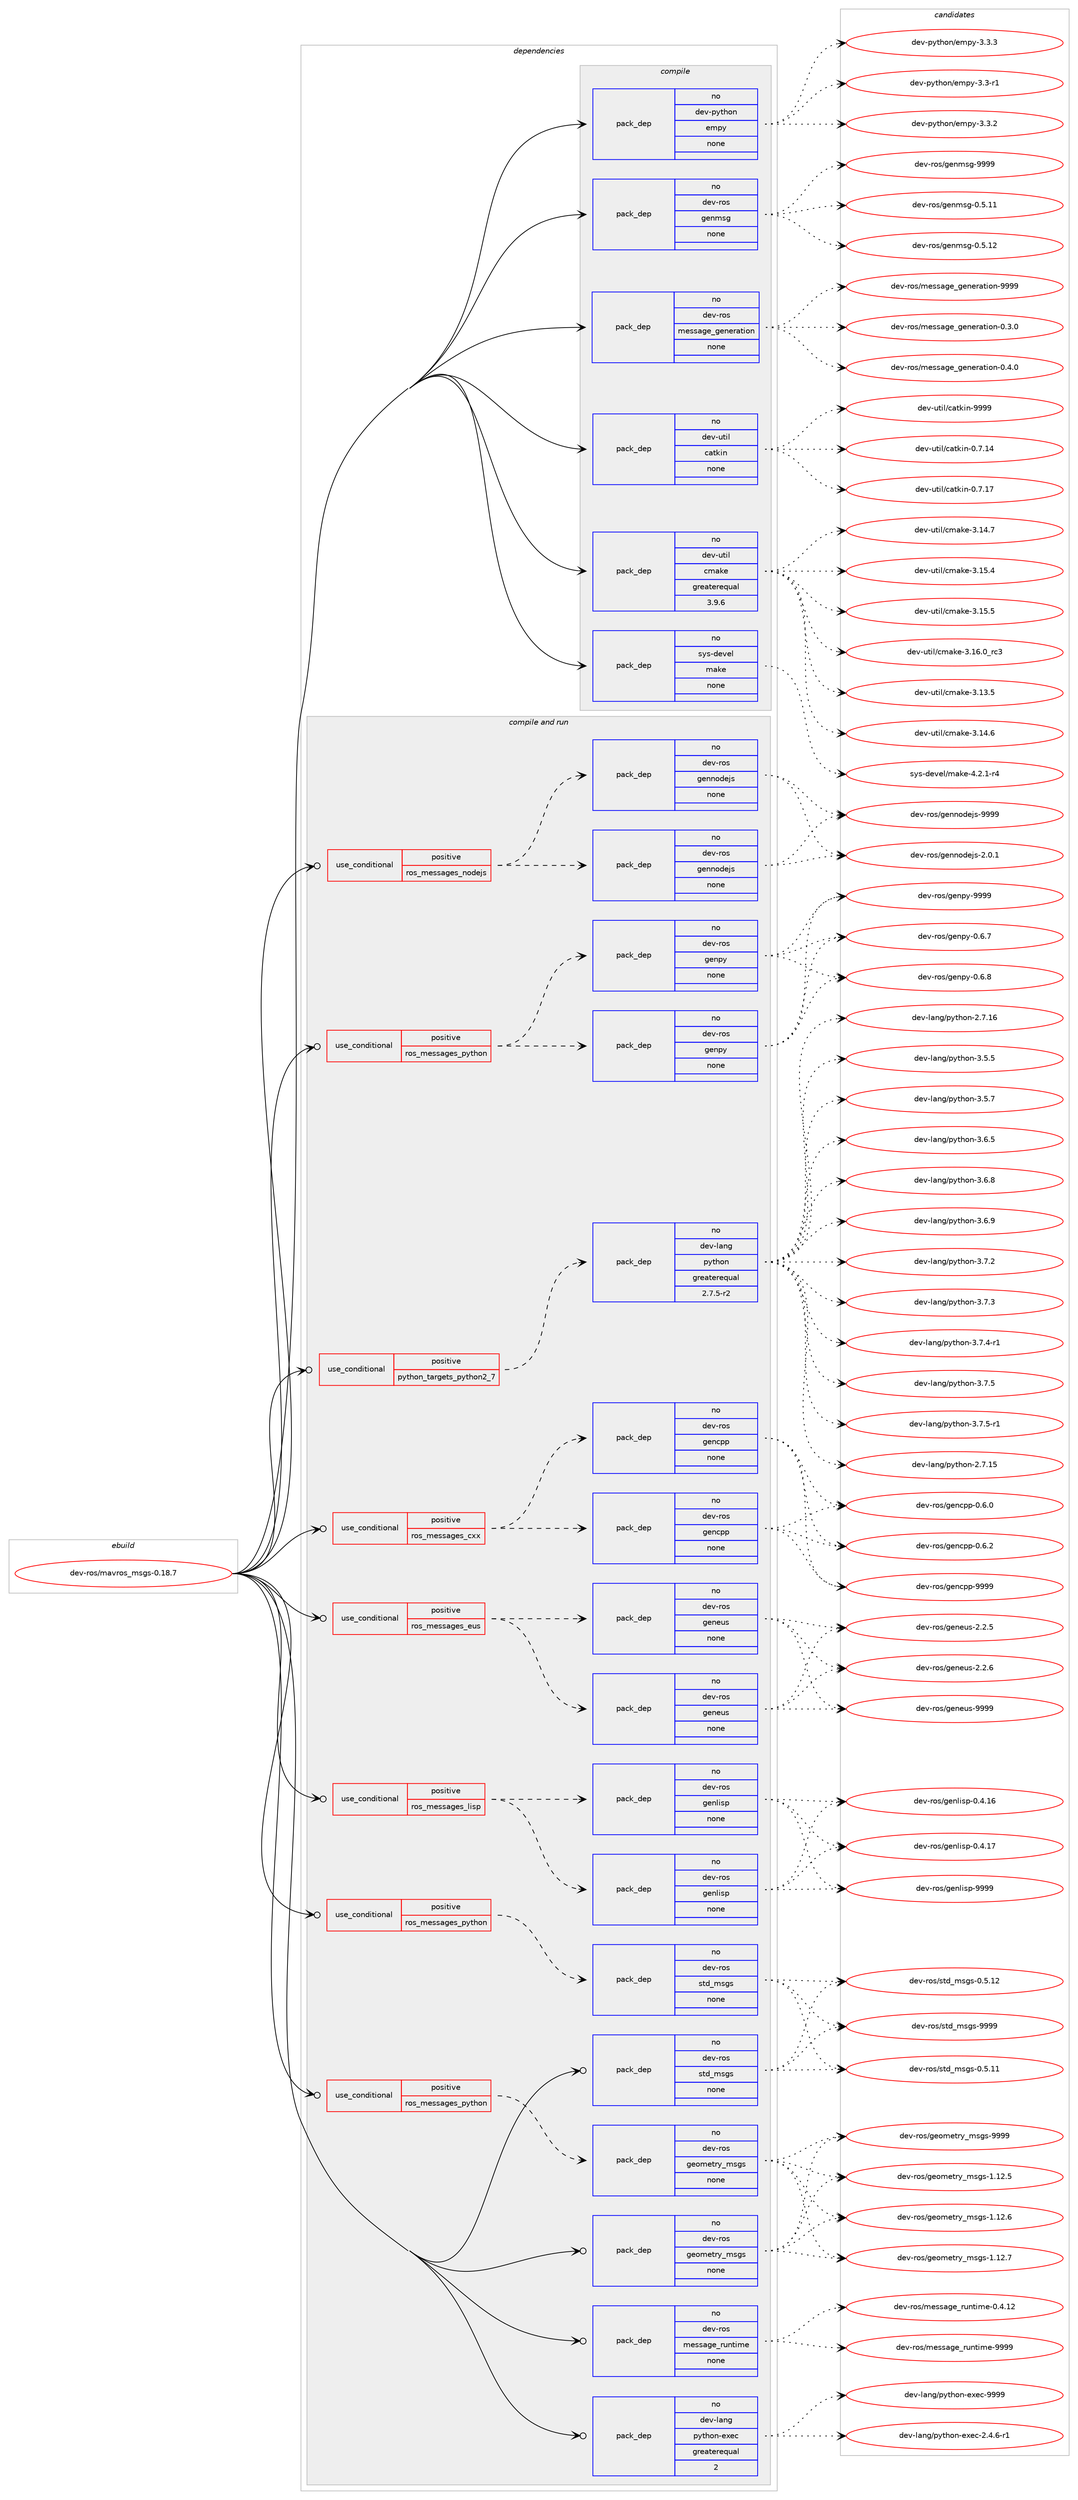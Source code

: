 digraph prolog {

# *************
# Graph options
# *************

newrank=true;
concentrate=true;
compound=true;
graph [rankdir=LR,fontname=Helvetica,fontsize=10,ranksep=1.5];#, ranksep=2.5, nodesep=0.2];
edge  [arrowhead=vee];
node  [fontname=Helvetica,fontsize=10];

# **********
# The ebuild
# **********

subgraph cluster_leftcol {
color=gray;
rank=same;
label=<<i>ebuild</i>>;
id [label="dev-ros/mavros_msgs-0.18.7", color=red, width=4, href="../dev-ros/mavros_msgs-0.18.7.svg"];
}

# ****************
# The dependencies
# ****************

subgraph cluster_midcol {
color=gray;
label=<<i>dependencies</i>>;
subgraph cluster_compile {
fillcolor="#eeeeee";
style=filled;
label=<<i>compile</i>>;
subgraph pack490181 {
dependency655840 [label=<<TABLE BORDER="0" CELLBORDER="1" CELLSPACING="0" CELLPADDING="4" WIDTH="220"><TR><TD ROWSPAN="6" CELLPADDING="30">pack_dep</TD></TR><TR><TD WIDTH="110">no</TD></TR><TR><TD>dev-python</TD></TR><TR><TD>empy</TD></TR><TR><TD>none</TD></TR><TR><TD></TD></TR></TABLE>>, shape=none, color=blue];
}
id:e -> dependency655840:w [weight=20,style="solid",arrowhead="vee"];
subgraph pack490182 {
dependency655841 [label=<<TABLE BORDER="0" CELLBORDER="1" CELLSPACING="0" CELLPADDING="4" WIDTH="220"><TR><TD ROWSPAN="6" CELLPADDING="30">pack_dep</TD></TR><TR><TD WIDTH="110">no</TD></TR><TR><TD>dev-ros</TD></TR><TR><TD>genmsg</TD></TR><TR><TD>none</TD></TR><TR><TD></TD></TR></TABLE>>, shape=none, color=blue];
}
id:e -> dependency655841:w [weight=20,style="solid",arrowhead="vee"];
subgraph pack490183 {
dependency655842 [label=<<TABLE BORDER="0" CELLBORDER="1" CELLSPACING="0" CELLPADDING="4" WIDTH="220"><TR><TD ROWSPAN="6" CELLPADDING="30">pack_dep</TD></TR><TR><TD WIDTH="110">no</TD></TR><TR><TD>dev-ros</TD></TR><TR><TD>message_generation</TD></TR><TR><TD>none</TD></TR><TR><TD></TD></TR></TABLE>>, shape=none, color=blue];
}
id:e -> dependency655842:w [weight=20,style="solid",arrowhead="vee"];
subgraph pack490184 {
dependency655843 [label=<<TABLE BORDER="0" CELLBORDER="1" CELLSPACING="0" CELLPADDING="4" WIDTH="220"><TR><TD ROWSPAN="6" CELLPADDING="30">pack_dep</TD></TR><TR><TD WIDTH="110">no</TD></TR><TR><TD>dev-util</TD></TR><TR><TD>catkin</TD></TR><TR><TD>none</TD></TR><TR><TD></TD></TR></TABLE>>, shape=none, color=blue];
}
id:e -> dependency655843:w [weight=20,style="solid",arrowhead="vee"];
subgraph pack490185 {
dependency655844 [label=<<TABLE BORDER="0" CELLBORDER="1" CELLSPACING="0" CELLPADDING="4" WIDTH="220"><TR><TD ROWSPAN="6" CELLPADDING="30">pack_dep</TD></TR><TR><TD WIDTH="110">no</TD></TR><TR><TD>dev-util</TD></TR><TR><TD>cmake</TD></TR><TR><TD>greaterequal</TD></TR><TR><TD>3.9.6</TD></TR></TABLE>>, shape=none, color=blue];
}
id:e -> dependency655844:w [weight=20,style="solid",arrowhead="vee"];
subgraph pack490186 {
dependency655845 [label=<<TABLE BORDER="0" CELLBORDER="1" CELLSPACING="0" CELLPADDING="4" WIDTH="220"><TR><TD ROWSPAN="6" CELLPADDING="30">pack_dep</TD></TR><TR><TD WIDTH="110">no</TD></TR><TR><TD>sys-devel</TD></TR><TR><TD>make</TD></TR><TR><TD>none</TD></TR><TR><TD></TD></TR></TABLE>>, shape=none, color=blue];
}
id:e -> dependency655845:w [weight=20,style="solid",arrowhead="vee"];
}
subgraph cluster_compileandrun {
fillcolor="#eeeeee";
style=filled;
label=<<i>compile and run</i>>;
subgraph cond153753 {
dependency655846 [label=<<TABLE BORDER="0" CELLBORDER="1" CELLSPACING="0" CELLPADDING="4"><TR><TD ROWSPAN="3" CELLPADDING="10">use_conditional</TD></TR><TR><TD>positive</TD></TR><TR><TD>python_targets_python2_7</TD></TR></TABLE>>, shape=none, color=red];
subgraph pack490187 {
dependency655847 [label=<<TABLE BORDER="0" CELLBORDER="1" CELLSPACING="0" CELLPADDING="4" WIDTH="220"><TR><TD ROWSPAN="6" CELLPADDING="30">pack_dep</TD></TR><TR><TD WIDTH="110">no</TD></TR><TR><TD>dev-lang</TD></TR><TR><TD>python</TD></TR><TR><TD>greaterequal</TD></TR><TR><TD>2.7.5-r2</TD></TR></TABLE>>, shape=none, color=blue];
}
dependency655846:e -> dependency655847:w [weight=20,style="dashed",arrowhead="vee"];
}
id:e -> dependency655846:w [weight=20,style="solid",arrowhead="odotvee"];
subgraph cond153754 {
dependency655848 [label=<<TABLE BORDER="0" CELLBORDER="1" CELLSPACING="0" CELLPADDING="4"><TR><TD ROWSPAN="3" CELLPADDING="10">use_conditional</TD></TR><TR><TD>positive</TD></TR><TR><TD>ros_messages_cxx</TD></TR></TABLE>>, shape=none, color=red];
subgraph pack490188 {
dependency655849 [label=<<TABLE BORDER="0" CELLBORDER="1" CELLSPACING="0" CELLPADDING="4" WIDTH="220"><TR><TD ROWSPAN="6" CELLPADDING="30">pack_dep</TD></TR><TR><TD WIDTH="110">no</TD></TR><TR><TD>dev-ros</TD></TR><TR><TD>gencpp</TD></TR><TR><TD>none</TD></TR><TR><TD></TD></TR></TABLE>>, shape=none, color=blue];
}
dependency655848:e -> dependency655849:w [weight=20,style="dashed",arrowhead="vee"];
subgraph pack490189 {
dependency655850 [label=<<TABLE BORDER="0" CELLBORDER="1" CELLSPACING="0" CELLPADDING="4" WIDTH="220"><TR><TD ROWSPAN="6" CELLPADDING="30">pack_dep</TD></TR><TR><TD WIDTH="110">no</TD></TR><TR><TD>dev-ros</TD></TR><TR><TD>gencpp</TD></TR><TR><TD>none</TD></TR><TR><TD></TD></TR></TABLE>>, shape=none, color=blue];
}
dependency655848:e -> dependency655850:w [weight=20,style="dashed",arrowhead="vee"];
}
id:e -> dependency655848:w [weight=20,style="solid",arrowhead="odotvee"];
subgraph cond153755 {
dependency655851 [label=<<TABLE BORDER="0" CELLBORDER="1" CELLSPACING="0" CELLPADDING="4"><TR><TD ROWSPAN="3" CELLPADDING="10">use_conditional</TD></TR><TR><TD>positive</TD></TR><TR><TD>ros_messages_eus</TD></TR></TABLE>>, shape=none, color=red];
subgraph pack490190 {
dependency655852 [label=<<TABLE BORDER="0" CELLBORDER="1" CELLSPACING="0" CELLPADDING="4" WIDTH="220"><TR><TD ROWSPAN="6" CELLPADDING="30">pack_dep</TD></TR><TR><TD WIDTH="110">no</TD></TR><TR><TD>dev-ros</TD></TR><TR><TD>geneus</TD></TR><TR><TD>none</TD></TR><TR><TD></TD></TR></TABLE>>, shape=none, color=blue];
}
dependency655851:e -> dependency655852:w [weight=20,style="dashed",arrowhead="vee"];
subgraph pack490191 {
dependency655853 [label=<<TABLE BORDER="0" CELLBORDER="1" CELLSPACING="0" CELLPADDING="4" WIDTH="220"><TR><TD ROWSPAN="6" CELLPADDING="30">pack_dep</TD></TR><TR><TD WIDTH="110">no</TD></TR><TR><TD>dev-ros</TD></TR><TR><TD>geneus</TD></TR><TR><TD>none</TD></TR><TR><TD></TD></TR></TABLE>>, shape=none, color=blue];
}
dependency655851:e -> dependency655853:w [weight=20,style="dashed",arrowhead="vee"];
}
id:e -> dependency655851:w [weight=20,style="solid",arrowhead="odotvee"];
subgraph cond153756 {
dependency655854 [label=<<TABLE BORDER="0" CELLBORDER="1" CELLSPACING="0" CELLPADDING="4"><TR><TD ROWSPAN="3" CELLPADDING="10">use_conditional</TD></TR><TR><TD>positive</TD></TR><TR><TD>ros_messages_lisp</TD></TR></TABLE>>, shape=none, color=red];
subgraph pack490192 {
dependency655855 [label=<<TABLE BORDER="0" CELLBORDER="1" CELLSPACING="0" CELLPADDING="4" WIDTH="220"><TR><TD ROWSPAN="6" CELLPADDING="30">pack_dep</TD></TR><TR><TD WIDTH="110">no</TD></TR><TR><TD>dev-ros</TD></TR><TR><TD>genlisp</TD></TR><TR><TD>none</TD></TR><TR><TD></TD></TR></TABLE>>, shape=none, color=blue];
}
dependency655854:e -> dependency655855:w [weight=20,style="dashed",arrowhead="vee"];
subgraph pack490193 {
dependency655856 [label=<<TABLE BORDER="0" CELLBORDER="1" CELLSPACING="0" CELLPADDING="4" WIDTH="220"><TR><TD ROWSPAN="6" CELLPADDING="30">pack_dep</TD></TR><TR><TD WIDTH="110">no</TD></TR><TR><TD>dev-ros</TD></TR><TR><TD>genlisp</TD></TR><TR><TD>none</TD></TR><TR><TD></TD></TR></TABLE>>, shape=none, color=blue];
}
dependency655854:e -> dependency655856:w [weight=20,style="dashed",arrowhead="vee"];
}
id:e -> dependency655854:w [weight=20,style="solid",arrowhead="odotvee"];
subgraph cond153757 {
dependency655857 [label=<<TABLE BORDER="0" CELLBORDER="1" CELLSPACING="0" CELLPADDING="4"><TR><TD ROWSPAN="3" CELLPADDING="10">use_conditional</TD></TR><TR><TD>positive</TD></TR><TR><TD>ros_messages_nodejs</TD></TR></TABLE>>, shape=none, color=red];
subgraph pack490194 {
dependency655858 [label=<<TABLE BORDER="0" CELLBORDER="1" CELLSPACING="0" CELLPADDING="4" WIDTH="220"><TR><TD ROWSPAN="6" CELLPADDING="30">pack_dep</TD></TR><TR><TD WIDTH="110">no</TD></TR><TR><TD>dev-ros</TD></TR><TR><TD>gennodejs</TD></TR><TR><TD>none</TD></TR><TR><TD></TD></TR></TABLE>>, shape=none, color=blue];
}
dependency655857:e -> dependency655858:w [weight=20,style="dashed",arrowhead="vee"];
subgraph pack490195 {
dependency655859 [label=<<TABLE BORDER="0" CELLBORDER="1" CELLSPACING="0" CELLPADDING="4" WIDTH="220"><TR><TD ROWSPAN="6" CELLPADDING="30">pack_dep</TD></TR><TR><TD WIDTH="110">no</TD></TR><TR><TD>dev-ros</TD></TR><TR><TD>gennodejs</TD></TR><TR><TD>none</TD></TR><TR><TD></TD></TR></TABLE>>, shape=none, color=blue];
}
dependency655857:e -> dependency655859:w [weight=20,style="dashed",arrowhead="vee"];
}
id:e -> dependency655857:w [weight=20,style="solid",arrowhead="odotvee"];
subgraph cond153758 {
dependency655860 [label=<<TABLE BORDER="0" CELLBORDER="1" CELLSPACING="0" CELLPADDING="4"><TR><TD ROWSPAN="3" CELLPADDING="10">use_conditional</TD></TR><TR><TD>positive</TD></TR><TR><TD>ros_messages_python</TD></TR></TABLE>>, shape=none, color=red];
subgraph pack490196 {
dependency655861 [label=<<TABLE BORDER="0" CELLBORDER="1" CELLSPACING="0" CELLPADDING="4" WIDTH="220"><TR><TD ROWSPAN="6" CELLPADDING="30">pack_dep</TD></TR><TR><TD WIDTH="110">no</TD></TR><TR><TD>dev-ros</TD></TR><TR><TD>genpy</TD></TR><TR><TD>none</TD></TR><TR><TD></TD></TR></TABLE>>, shape=none, color=blue];
}
dependency655860:e -> dependency655861:w [weight=20,style="dashed",arrowhead="vee"];
subgraph pack490197 {
dependency655862 [label=<<TABLE BORDER="0" CELLBORDER="1" CELLSPACING="0" CELLPADDING="4" WIDTH="220"><TR><TD ROWSPAN="6" CELLPADDING="30">pack_dep</TD></TR><TR><TD WIDTH="110">no</TD></TR><TR><TD>dev-ros</TD></TR><TR><TD>genpy</TD></TR><TR><TD>none</TD></TR><TR><TD></TD></TR></TABLE>>, shape=none, color=blue];
}
dependency655860:e -> dependency655862:w [weight=20,style="dashed",arrowhead="vee"];
}
id:e -> dependency655860:w [weight=20,style="solid",arrowhead="odotvee"];
subgraph cond153759 {
dependency655863 [label=<<TABLE BORDER="0" CELLBORDER="1" CELLSPACING="0" CELLPADDING="4"><TR><TD ROWSPAN="3" CELLPADDING="10">use_conditional</TD></TR><TR><TD>positive</TD></TR><TR><TD>ros_messages_python</TD></TR></TABLE>>, shape=none, color=red];
subgraph pack490198 {
dependency655864 [label=<<TABLE BORDER="0" CELLBORDER="1" CELLSPACING="0" CELLPADDING="4" WIDTH="220"><TR><TD ROWSPAN="6" CELLPADDING="30">pack_dep</TD></TR><TR><TD WIDTH="110">no</TD></TR><TR><TD>dev-ros</TD></TR><TR><TD>geometry_msgs</TD></TR><TR><TD>none</TD></TR><TR><TD></TD></TR></TABLE>>, shape=none, color=blue];
}
dependency655863:e -> dependency655864:w [weight=20,style="dashed",arrowhead="vee"];
}
id:e -> dependency655863:w [weight=20,style="solid",arrowhead="odotvee"];
subgraph cond153760 {
dependency655865 [label=<<TABLE BORDER="0" CELLBORDER="1" CELLSPACING="0" CELLPADDING="4"><TR><TD ROWSPAN="3" CELLPADDING="10">use_conditional</TD></TR><TR><TD>positive</TD></TR><TR><TD>ros_messages_python</TD></TR></TABLE>>, shape=none, color=red];
subgraph pack490199 {
dependency655866 [label=<<TABLE BORDER="0" CELLBORDER="1" CELLSPACING="0" CELLPADDING="4" WIDTH="220"><TR><TD ROWSPAN="6" CELLPADDING="30">pack_dep</TD></TR><TR><TD WIDTH="110">no</TD></TR><TR><TD>dev-ros</TD></TR><TR><TD>std_msgs</TD></TR><TR><TD>none</TD></TR><TR><TD></TD></TR></TABLE>>, shape=none, color=blue];
}
dependency655865:e -> dependency655866:w [weight=20,style="dashed",arrowhead="vee"];
}
id:e -> dependency655865:w [weight=20,style="solid",arrowhead="odotvee"];
subgraph pack490200 {
dependency655867 [label=<<TABLE BORDER="0" CELLBORDER="1" CELLSPACING="0" CELLPADDING="4" WIDTH="220"><TR><TD ROWSPAN="6" CELLPADDING="30">pack_dep</TD></TR><TR><TD WIDTH="110">no</TD></TR><TR><TD>dev-lang</TD></TR><TR><TD>python-exec</TD></TR><TR><TD>greaterequal</TD></TR><TR><TD>2</TD></TR></TABLE>>, shape=none, color=blue];
}
id:e -> dependency655867:w [weight=20,style="solid",arrowhead="odotvee"];
subgraph pack490201 {
dependency655868 [label=<<TABLE BORDER="0" CELLBORDER="1" CELLSPACING="0" CELLPADDING="4" WIDTH="220"><TR><TD ROWSPAN="6" CELLPADDING="30">pack_dep</TD></TR><TR><TD WIDTH="110">no</TD></TR><TR><TD>dev-ros</TD></TR><TR><TD>geometry_msgs</TD></TR><TR><TD>none</TD></TR><TR><TD></TD></TR></TABLE>>, shape=none, color=blue];
}
id:e -> dependency655868:w [weight=20,style="solid",arrowhead="odotvee"];
subgraph pack490202 {
dependency655869 [label=<<TABLE BORDER="0" CELLBORDER="1" CELLSPACING="0" CELLPADDING="4" WIDTH="220"><TR><TD ROWSPAN="6" CELLPADDING="30">pack_dep</TD></TR><TR><TD WIDTH="110">no</TD></TR><TR><TD>dev-ros</TD></TR><TR><TD>message_runtime</TD></TR><TR><TD>none</TD></TR><TR><TD></TD></TR></TABLE>>, shape=none, color=blue];
}
id:e -> dependency655869:w [weight=20,style="solid",arrowhead="odotvee"];
subgraph pack490203 {
dependency655870 [label=<<TABLE BORDER="0" CELLBORDER="1" CELLSPACING="0" CELLPADDING="4" WIDTH="220"><TR><TD ROWSPAN="6" CELLPADDING="30">pack_dep</TD></TR><TR><TD WIDTH="110">no</TD></TR><TR><TD>dev-ros</TD></TR><TR><TD>std_msgs</TD></TR><TR><TD>none</TD></TR><TR><TD></TD></TR></TABLE>>, shape=none, color=blue];
}
id:e -> dependency655870:w [weight=20,style="solid",arrowhead="odotvee"];
}
subgraph cluster_run {
fillcolor="#eeeeee";
style=filled;
label=<<i>run</i>>;
}
}

# **************
# The candidates
# **************

subgraph cluster_choices {
rank=same;
color=gray;
label=<<i>candidates</i>>;

subgraph choice490181 {
color=black;
nodesep=1;
choice1001011184511212111610411111047101109112121455146514511449 [label="dev-python/empy-3.3-r1", color=red, width=4,href="../dev-python/empy-3.3-r1.svg"];
choice1001011184511212111610411111047101109112121455146514650 [label="dev-python/empy-3.3.2", color=red, width=4,href="../dev-python/empy-3.3.2.svg"];
choice1001011184511212111610411111047101109112121455146514651 [label="dev-python/empy-3.3.3", color=red, width=4,href="../dev-python/empy-3.3.3.svg"];
dependency655840:e -> choice1001011184511212111610411111047101109112121455146514511449:w [style=dotted,weight="100"];
dependency655840:e -> choice1001011184511212111610411111047101109112121455146514650:w [style=dotted,weight="100"];
dependency655840:e -> choice1001011184511212111610411111047101109112121455146514651:w [style=dotted,weight="100"];
}
subgraph choice490182 {
color=black;
nodesep=1;
choice100101118451141111154710310111010911510345484653464949 [label="dev-ros/genmsg-0.5.11", color=red, width=4,href="../dev-ros/genmsg-0.5.11.svg"];
choice100101118451141111154710310111010911510345484653464950 [label="dev-ros/genmsg-0.5.12", color=red, width=4,href="../dev-ros/genmsg-0.5.12.svg"];
choice10010111845114111115471031011101091151034557575757 [label="dev-ros/genmsg-9999", color=red, width=4,href="../dev-ros/genmsg-9999.svg"];
dependency655841:e -> choice100101118451141111154710310111010911510345484653464949:w [style=dotted,weight="100"];
dependency655841:e -> choice100101118451141111154710310111010911510345484653464950:w [style=dotted,weight="100"];
dependency655841:e -> choice10010111845114111115471031011101091151034557575757:w [style=dotted,weight="100"];
}
subgraph choice490183 {
color=black;
nodesep=1;
choice1001011184511411111547109101115115971031019510310111010111497116105111110454846514648 [label="dev-ros/message_generation-0.3.0", color=red, width=4,href="../dev-ros/message_generation-0.3.0.svg"];
choice1001011184511411111547109101115115971031019510310111010111497116105111110454846524648 [label="dev-ros/message_generation-0.4.0", color=red, width=4,href="../dev-ros/message_generation-0.4.0.svg"];
choice10010111845114111115471091011151159710310195103101110101114971161051111104557575757 [label="dev-ros/message_generation-9999", color=red, width=4,href="../dev-ros/message_generation-9999.svg"];
dependency655842:e -> choice1001011184511411111547109101115115971031019510310111010111497116105111110454846514648:w [style=dotted,weight="100"];
dependency655842:e -> choice1001011184511411111547109101115115971031019510310111010111497116105111110454846524648:w [style=dotted,weight="100"];
dependency655842:e -> choice10010111845114111115471091011151159710310195103101110101114971161051111104557575757:w [style=dotted,weight="100"];
}
subgraph choice490184 {
color=black;
nodesep=1;
choice1001011184511711610510847999711610710511045484655464952 [label="dev-util/catkin-0.7.14", color=red, width=4,href="../dev-util/catkin-0.7.14.svg"];
choice1001011184511711610510847999711610710511045484655464955 [label="dev-util/catkin-0.7.17", color=red, width=4,href="../dev-util/catkin-0.7.17.svg"];
choice100101118451171161051084799971161071051104557575757 [label="dev-util/catkin-9999", color=red, width=4,href="../dev-util/catkin-9999.svg"];
dependency655843:e -> choice1001011184511711610510847999711610710511045484655464952:w [style=dotted,weight="100"];
dependency655843:e -> choice1001011184511711610510847999711610710511045484655464955:w [style=dotted,weight="100"];
dependency655843:e -> choice100101118451171161051084799971161071051104557575757:w [style=dotted,weight="100"];
}
subgraph choice490185 {
color=black;
nodesep=1;
choice1001011184511711610510847991099710710145514649514653 [label="dev-util/cmake-3.13.5", color=red, width=4,href="../dev-util/cmake-3.13.5.svg"];
choice1001011184511711610510847991099710710145514649524654 [label="dev-util/cmake-3.14.6", color=red, width=4,href="../dev-util/cmake-3.14.6.svg"];
choice1001011184511711610510847991099710710145514649524655 [label="dev-util/cmake-3.14.7", color=red, width=4,href="../dev-util/cmake-3.14.7.svg"];
choice1001011184511711610510847991099710710145514649534652 [label="dev-util/cmake-3.15.4", color=red, width=4,href="../dev-util/cmake-3.15.4.svg"];
choice1001011184511711610510847991099710710145514649534653 [label="dev-util/cmake-3.15.5", color=red, width=4,href="../dev-util/cmake-3.15.5.svg"];
choice1001011184511711610510847991099710710145514649544648951149951 [label="dev-util/cmake-3.16.0_rc3", color=red, width=4,href="../dev-util/cmake-3.16.0_rc3.svg"];
dependency655844:e -> choice1001011184511711610510847991099710710145514649514653:w [style=dotted,weight="100"];
dependency655844:e -> choice1001011184511711610510847991099710710145514649524654:w [style=dotted,weight="100"];
dependency655844:e -> choice1001011184511711610510847991099710710145514649524655:w [style=dotted,weight="100"];
dependency655844:e -> choice1001011184511711610510847991099710710145514649534652:w [style=dotted,weight="100"];
dependency655844:e -> choice1001011184511711610510847991099710710145514649534653:w [style=dotted,weight="100"];
dependency655844:e -> choice1001011184511711610510847991099710710145514649544648951149951:w [style=dotted,weight="100"];
}
subgraph choice490186 {
color=black;
nodesep=1;
choice1151211154510010111810110847109971071014552465046494511452 [label="sys-devel/make-4.2.1-r4", color=red, width=4,href="../sys-devel/make-4.2.1-r4.svg"];
dependency655845:e -> choice1151211154510010111810110847109971071014552465046494511452:w [style=dotted,weight="100"];
}
subgraph choice490187 {
color=black;
nodesep=1;
choice10010111845108971101034711212111610411111045504655464953 [label="dev-lang/python-2.7.15", color=red, width=4,href="../dev-lang/python-2.7.15.svg"];
choice10010111845108971101034711212111610411111045504655464954 [label="dev-lang/python-2.7.16", color=red, width=4,href="../dev-lang/python-2.7.16.svg"];
choice100101118451089711010347112121116104111110455146534653 [label="dev-lang/python-3.5.5", color=red, width=4,href="../dev-lang/python-3.5.5.svg"];
choice100101118451089711010347112121116104111110455146534655 [label="dev-lang/python-3.5.7", color=red, width=4,href="../dev-lang/python-3.5.7.svg"];
choice100101118451089711010347112121116104111110455146544653 [label="dev-lang/python-3.6.5", color=red, width=4,href="../dev-lang/python-3.6.5.svg"];
choice100101118451089711010347112121116104111110455146544656 [label="dev-lang/python-3.6.8", color=red, width=4,href="../dev-lang/python-3.6.8.svg"];
choice100101118451089711010347112121116104111110455146544657 [label="dev-lang/python-3.6.9", color=red, width=4,href="../dev-lang/python-3.6.9.svg"];
choice100101118451089711010347112121116104111110455146554650 [label="dev-lang/python-3.7.2", color=red, width=4,href="../dev-lang/python-3.7.2.svg"];
choice100101118451089711010347112121116104111110455146554651 [label="dev-lang/python-3.7.3", color=red, width=4,href="../dev-lang/python-3.7.3.svg"];
choice1001011184510897110103471121211161041111104551465546524511449 [label="dev-lang/python-3.7.4-r1", color=red, width=4,href="../dev-lang/python-3.7.4-r1.svg"];
choice100101118451089711010347112121116104111110455146554653 [label="dev-lang/python-3.7.5", color=red, width=4,href="../dev-lang/python-3.7.5.svg"];
choice1001011184510897110103471121211161041111104551465546534511449 [label="dev-lang/python-3.7.5-r1", color=red, width=4,href="../dev-lang/python-3.7.5-r1.svg"];
dependency655847:e -> choice10010111845108971101034711212111610411111045504655464953:w [style=dotted,weight="100"];
dependency655847:e -> choice10010111845108971101034711212111610411111045504655464954:w [style=dotted,weight="100"];
dependency655847:e -> choice100101118451089711010347112121116104111110455146534653:w [style=dotted,weight="100"];
dependency655847:e -> choice100101118451089711010347112121116104111110455146534655:w [style=dotted,weight="100"];
dependency655847:e -> choice100101118451089711010347112121116104111110455146544653:w [style=dotted,weight="100"];
dependency655847:e -> choice100101118451089711010347112121116104111110455146544656:w [style=dotted,weight="100"];
dependency655847:e -> choice100101118451089711010347112121116104111110455146544657:w [style=dotted,weight="100"];
dependency655847:e -> choice100101118451089711010347112121116104111110455146554650:w [style=dotted,weight="100"];
dependency655847:e -> choice100101118451089711010347112121116104111110455146554651:w [style=dotted,weight="100"];
dependency655847:e -> choice1001011184510897110103471121211161041111104551465546524511449:w [style=dotted,weight="100"];
dependency655847:e -> choice100101118451089711010347112121116104111110455146554653:w [style=dotted,weight="100"];
dependency655847:e -> choice1001011184510897110103471121211161041111104551465546534511449:w [style=dotted,weight="100"];
}
subgraph choice490188 {
color=black;
nodesep=1;
choice100101118451141111154710310111099112112454846544648 [label="dev-ros/gencpp-0.6.0", color=red, width=4,href="../dev-ros/gencpp-0.6.0.svg"];
choice100101118451141111154710310111099112112454846544650 [label="dev-ros/gencpp-0.6.2", color=red, width=4,href="../dev-ros/gencpp-0.6.2.svg"];
choice1001011184511411111547103101110991121124557575757 [label="dev-ros/gencpp-9999", color=red, width=4,href="../dev-ros/gencpp-9999.svg"];
dependency655849:e -> choice100101118451141111154710310111099112112454846544648:w [style=dotted,weight="100"];
dependency655849:e -> choice100101118451141111154710310111099112112454846544650:w [style=dotted,weight="100"];
dependency655849:e -> choice1001011184511411111547103101110991121124557575757:w [style=dotted,weight="100"];
}
subgraph choice490189 {
color=black;
nodesep=1;
choice100101118451141111154710310111099112112454846544648 [label="dev-ros/gencpp-0.6.0", color=red, width=4,href="../dev-ros/gencpp-0.6.0.svg"];
choice100101118451141111154710310111099112112454846544650 [label="dev-ros/gencpp-0.6.2", color=red, width=4,href="../dev-ros/gencpp-0.6.2.svg"];
choice1001011184511411111547103101110991121124557575757 [label="dev-ros/gencpp-9999", color=red, width=4,href="../dev-ros/gencpp-9999.svg"];
dependency655850:e -> choice100101118451141111154710310111099112112454846544648:w [style=dotted,weight="100"];
dependency655850:e -> choice100101118451141111154710310111099112112454846544650:w [style=dotted,weight="100"];
dependency655850:e -> choice1001011184511411111547103101110991121124557575757:w [style=dotted,weight="100"];
}
subgraph choice490190 {
color=black;
nodesep=1;
choice1001011184511411111547103101110101117115455046504653 [label="dev-ros/geneus-2.2.5", color=red, width=4,href="../dev-ros/geneus-2.2.5.svg"];
choice1001011184511411111547103101110101117115455046504654 [label="dev-ros/geneus-2.2.6", color=red, width=4,href="../dev-ros/geneus-2.2.6.svg"];
choice10010111845114111115471031011101011171154557575757 [label="dev-ros/geneus-9999", color=red, width=4,href="../dev-ros/geneus-9999.svg"];
dependency655852:e -> choice1001011184511411111547103101110101117115455046504653:w [style=dotted,weight="100"];
dependency655852:e -> choice1001011184511411111547103101110101117115455046504654:w [style=dotted,weight="100"];
dependency655852:e -> choice10010111845114111115471031011101011171154557575757:w [style=dotted,weight="100"];
}
subgraph choice490191 {
color=black;
nodesep=1;
choice1001011184511411111547103101110101117115455046504653 [label="dev-ros/geneus-2.2.5", color=red, width=4,href="../dev-ros/geneus-2.2.5.svg"];
choice1001011184511411111547103101110101117115455046504654 [label="dev-ros/geneus-2.2.6", color=red, width=4,href="../dev-ros/geneus-2.2.6.svg"];
choice10010111845114111115471031011101011171154557575757 [label="dev-ros/geneus-9999", color=red, width=4,href="../dev-ros/geneus-9999.svg"];
dependency655853:e -> choice1001011184511411111547103101110101117115455046504653:w [style=dotted,weight="100"];
dependency655853:e -> choice1001011184511411111547103101110101117115455046504654:w [style=dotted,weight="100"];
dependency655853:e -> choice10010111845114111115471031011101011171154557575757:w [style=dotted,weight="100"];
}
subgraph choice490192 {
color=black;
nodesep=1;
choice100101118451141111154710310111010810511511245484652464954 [label="dev-ros/genlisp-0.4.16", color=red, width=4,href="../dev-ros/genlisp-0.4.16.svg"];
choice100101118451141111154710310111010810511511245484652464955 [label="dev-ros/genlisp-0.4.17", color=red, width=4,href="../dev-ros/genlisp-0.4.17.svg"];
choice10010111845114111115471031011101081051151124557575757 [label="dev-ros/genlisp-9999", color=red, width=4,href="../dev-ros/genlisp-9999.svg"];
dependency655855:e -> choice100101118451141111154710310111010810511511245484652464954:w [style=dotted,weight="100"];
dependency655855:e -> choice100101118451141111154710310111010810511511245484652464955:w [style=dotted,weight="100"];
dependency655855:e -> choice10010111845114111115471031011101081051151124557575757:w [style=dotted,weight="100"];
}
subgraph choice490193 {
color=black;
nodesep=1;
choice100101118451141111154710310111010810511511245484652464954 [label="dev-ros/genlisp-0.4.16", color=red, width=4,href="../dev-ros/genlisp-0.4.16.svg"];
choice100101118451141111154710310111010810511511245484652464955 [label="dev-ros/genlisp-0.4.17", color=red, width=4,href="../dev-ros/genlisp-0.4.17.svg"];
choice10010111845114111115471031011101081051151124557575757 [label="dev-ros/genlisp-9999", color=red, width=4,href="../dev-ros/genlisp-9999.svg"];
dependency655856:e -> choice100101118451141111154710310111010810511511245484652464954:w [style=dotted,weight="100"];
dependency655856:e -> choice100101118451141111154710310111010810511511245484652464955:w [style=dotted,weight="100"];
dependency655856:e -> choice10010111845114111115471031011101081051151124557575757:w [style=dotted,weight="100"];
}
subgraph choice490194 {
color=black;
nodesep=1;
choice1001011184511411111547103101110110111100101106115455046484649 [label="dev-ros/gennodejs-2.0.1", color=red, width=4,href="../dev-ros/gennodejs-2.0.1.svg"];
choice10010111845114111115471031011101101111001011061154557575757 [label="dev-ros/gennodejs-9999", color=red, width=4,href="../dev-ros/gennodejs-9999.svg"];
dependency655858:e -> choice1001011184511411111547103101110110111100101106115455046484649:w [style=dotted,weight="100"];
dependency655858:e -> choice10010111845114111115471031011101101111001011061154557575757:w [style=dotted,weight="100"];
}
subgraph choice490195 {
color=black;
nodesep=1;
choice1001011184511411111547103101110110111100101106115455046484649 [label="dev-ros/gennodejs-2.0.1", color=red, width=4,href="../dev-ros/gennodejs-2.0.1.svg"];
choice10010111845114111115471031011101101111001011061154557575757 [label="dev-ros/gennodejs-9999", color=red, width=4,href="../dev-ros/gennodejs-9999.svg"];
dependency655859:e -> choice1001011184511411111547103101110110111100101106115455046484649:w [style=dotted,weight="100"];
dependency655859:e -> choice10010111845114111115471031011101101111001011061154557575757:w [style=dotted,weight="100"];
}
subgraph choice490196 {
color=black;
nodesep=1;
choice1001011184511411111547103101110112121454846544655 [label="dev-ros/genpy-0.6.7", color=red, width=4,href="../dev-ros/genpy-0.6.7.svg"];
choice1001011184511411111547103101110112121454846544656 [label="dev-ros/genpy-0.6.8", color=red, width=4,href="../dev-ros/genpy-0.6.8.svg"];
choice10010111845114111115471031011101121214557575757 [label="dev-ros/genpy-9999", color=red, width=4,href="../dev-ros/genpy-9999.svg"];
dependency655861:e -> choice1001011184511411111547103101110112121454846544655:w [style=dotted,weight="100"];
dependency655861:e -> choice1001011184511411111547103101110112121454846544656:w [style=dotted,weight="100"];
dependency655861:e -> choice10010111845114111115471031011101121214557575757:w [style=dotted,weight="100"];
}
subgraph choice490197 {
color=black;
nodesep=1;
choice1001011184511411111547103101110112121454846544655 [label="dev-ros/genpy-0.6.7", color=red, width=4,href="../dev-ros/genpy-0.6.7.svg"];
choice1001011184511411111547103101110112121454846544656 [label="dev-ros/genpy-0.6.8", color=red, width=4,href="../dev-ros/genpy-0.6.8.svg"];
choice10010111845114111115471031011101121214557575757 [label="dev-ros/genpy-9999", color=red, width=4,href="../dev-ros/genpy-9999.svg"];
dependency655862:e -> choice1001011184511411111547103101110112121454846544655:w [style=dotted,weight="100"];
dependency655862:e -> choice1001011184511411111547103101110112121454846544656:w [style=dotted,weight="100"];
dependency655862:e -> choice10010111845114111115471031011101121214557575757:w [style=dotted,weight="100"];
}
subgraph choice490198 {
color=black;
nodesep=1;
choice10010111845114111115471031011111091011161141219510911510311545494649504653 [label="dev-ros/geometry_msgs-1.12.5", color=red, width=4,href="../dev-ros/geometry_msgs-1.12.5.svg"];
choice10010111845114111115471031011111091011161141219510911510311545494649504654 [label="dev-ros/geometry_msgs-1.12.6", color=red, width=4,href="../dev-ros/geometry_msgs-1.12.6.svg"];
choice10010111845114111115471031011111091011161141219510911510311545494649504655 [label="dev-ros/geometry_msgs-1.12.7", color=red, width=4,href="../dev-ros/geometry_msgs-1.12.7.svg"];
choice1001011184511411111547103101111109101116114121951091151031154557575757 [label="dev-ros/geometry_msgs-9999", color=red, width=4,href="../dev-ros/geometry_msgs-9999.svg"];
dependency655864:e -> choice10010111845114111115471031011111091011161141219510911510311545494649504653:w [style=dotted,weight="100"];
dependency655864:e -> choice10010111845114111115471031011111091011161141219510911510311545494649504654:w [style=dotted,weight="100"];
dependency655864:e -> choice10010111845114111115471031011111091011161141219510911510311545494649504655:w [style=dotted,weight="100"];
dependency655864:e -> choice1001011184511411111547103101111109101116114121951091151031154557575757:w [style=dotted,weight="100"];
}
subgraph choice490199 {
color=black;
nodesep=1;
choice10010111845114111115471151161009510911510311545484653464949 [label="dev-ros/std_msgs-0.5.11", color=red, width=4,href="../dev-ros/std_msgs-0.5.11.svg"];
choice10010111845114111115471151161009510911510311545484653464950 [label="dev-ros/std_msgs-0.5.12", color=red, width=4,href="../dev-ros/std_msgs-0.5.12.svg"];
choice1001011184511411111547115116100951091151031154557575757 [label="dev-ros/std_msgs-9999", color=red, width=4,href="../dev-ros/std_msgs-9999.svg"];
dependency655866:e -> choice10010111845114111115471151161009510911510311545484653464949:w [style=dotted,weight="100"];
dependency655866:e -> choice10010111845114111115471151161009510911510311545484653464950:w [style=dotted,weight="100"];
dependency655866:e -> choice1001011184511411111547115116100951091151031154557575757:w [style=dotted,weight="100"];
}
subgraph choice490200 {
color=black;
nodesep=1;
choice10010111845108971101034711212111610411111045101120101994550465246544511449 [label="dev-lang/python-exec-2.4.6-r1", color=red, width=4,href="../dev-lang/python-exec-2.4.6-r1.svg"];
choice10010111845108971101034711212111610411111045101120101994557575757 [label="dev-lang/python-exec-9999", color=red, width=4,href="../dev-lang/python-exec-9999.svg"];
dependency655867:e -> choice10010111845108971101034711212111610411111045101120101994550465246544511449:w [style=dotted,weight="100"];
dependency655867:e -> choice10010111845108971101034711212111610411111045101120101994557575757:w [style=dotted,weight="100"];
}
subgraph choice490201 {
color=black;
nodesep=1;
choice10010111845114111115471031011111091011161141219510911510311545494649504653 [label="dev-ros/geometry_msgs-1.12.5", color=red, width=4,href="../dev-ros/geometry_msgs-1.12.5.svg"];
choice10010111845114111115471031011111091011161141219510911510311545494649504654 [label="dev-ros/geometry_msgs-1.12.6", color=red, width=4,href="../dev-ros/geometry_msgs-1.12.6.svg"];
choice10010111845114111115471031011111091011161141219510911510311545494649504655 [label="dev-ros/geometry_msgs-1.12.7", color=red, width=4,href="../dev-ros/geometry_msgs-1.12.7.svg"];
choice1001011184511411111547103101111109101116114121951091151031154557575757 [label="dev-ros/geometry_msgs-9999", color=red, width=4,href="../dev-ros/geometry_msgs-9999.svg"];
dependency655868:e -> choice10010111845114111115471031011111091011161141219510911510311545494649504653:w [style=dotted,weight="100"];
dependency655868:e -> choice10010111845114111115471031011111091011161141219510911510311545494649504654:w [style=dotted,weight="100"];
dependency655868:e -> choice10010111845114111115471031011111091011161141219510911510311545494649504655:w [style=dotted,weight="100"];
dependency655868:e -> choice1001011184511411111547103101111109101116114121951091151031154557575757:w [style=dotted,weight="100"];
}
subgraph choice490202 {
color=black;
nodesep=1;
choice1001011184511411111547109101115115971031019511411711011610510910145484652464950 [label="dev-ros/message_runtime-0.4.12", color=red, width=4,href="../dev-ros/message_runtime-0.4.12.svg"];
choice100101118451141111154710910111511597103101951141171101161051091014557575757 [label="dev-ros/message_runtime-9999", color=red, width=4,href="../dev-ros/message_runtime-9999.svg"];
dependency655869:e -> choice1001011184511411111547109101115115971031019511411711011610510910145484652464950:w [style=dotted,weight="100"];
dependency655869:e -> choice100101118451141111154710910111511597103101951141171101161051091014557575757:w [style=dotted,weight="100"];
}
subgraph choice490203 {
color=black;
nodesep=1;
choice10010111845114111115471151161009510911510311545484653464949 [label="dev-ros/std_msgs-0.5.11", color=red, width=4,href="../dev-ros/std_msgs-0.5.11.svg"];
choice10010111845114111115471151161009510911510311545484653464950 [label="dev-ros/std_msgs-0.5.12", color=red, width=4,href="../dev-ros/std_msgs-0.5.12.svg"];
choice1001011184511411111547115116100951091151031154557575757 [label="dev-ros/std_msgs-9999", color=red, width=4,href="../dev-ros/std_msgs-9999.svg"];
dependency655870:e -> choice10010111845114111115471151161009510911510311545484653464949:w [style=dotted,weight="100"];
dependency655870:e -> choice10010111845114111115471151161009510911510311545484653464950:w [style=dotted,weight="100"];
dependency655870:e -> choice1001011184511411111547115116100951091151031154557575757:w [style=dotted,weight="100"];
}
}

}
